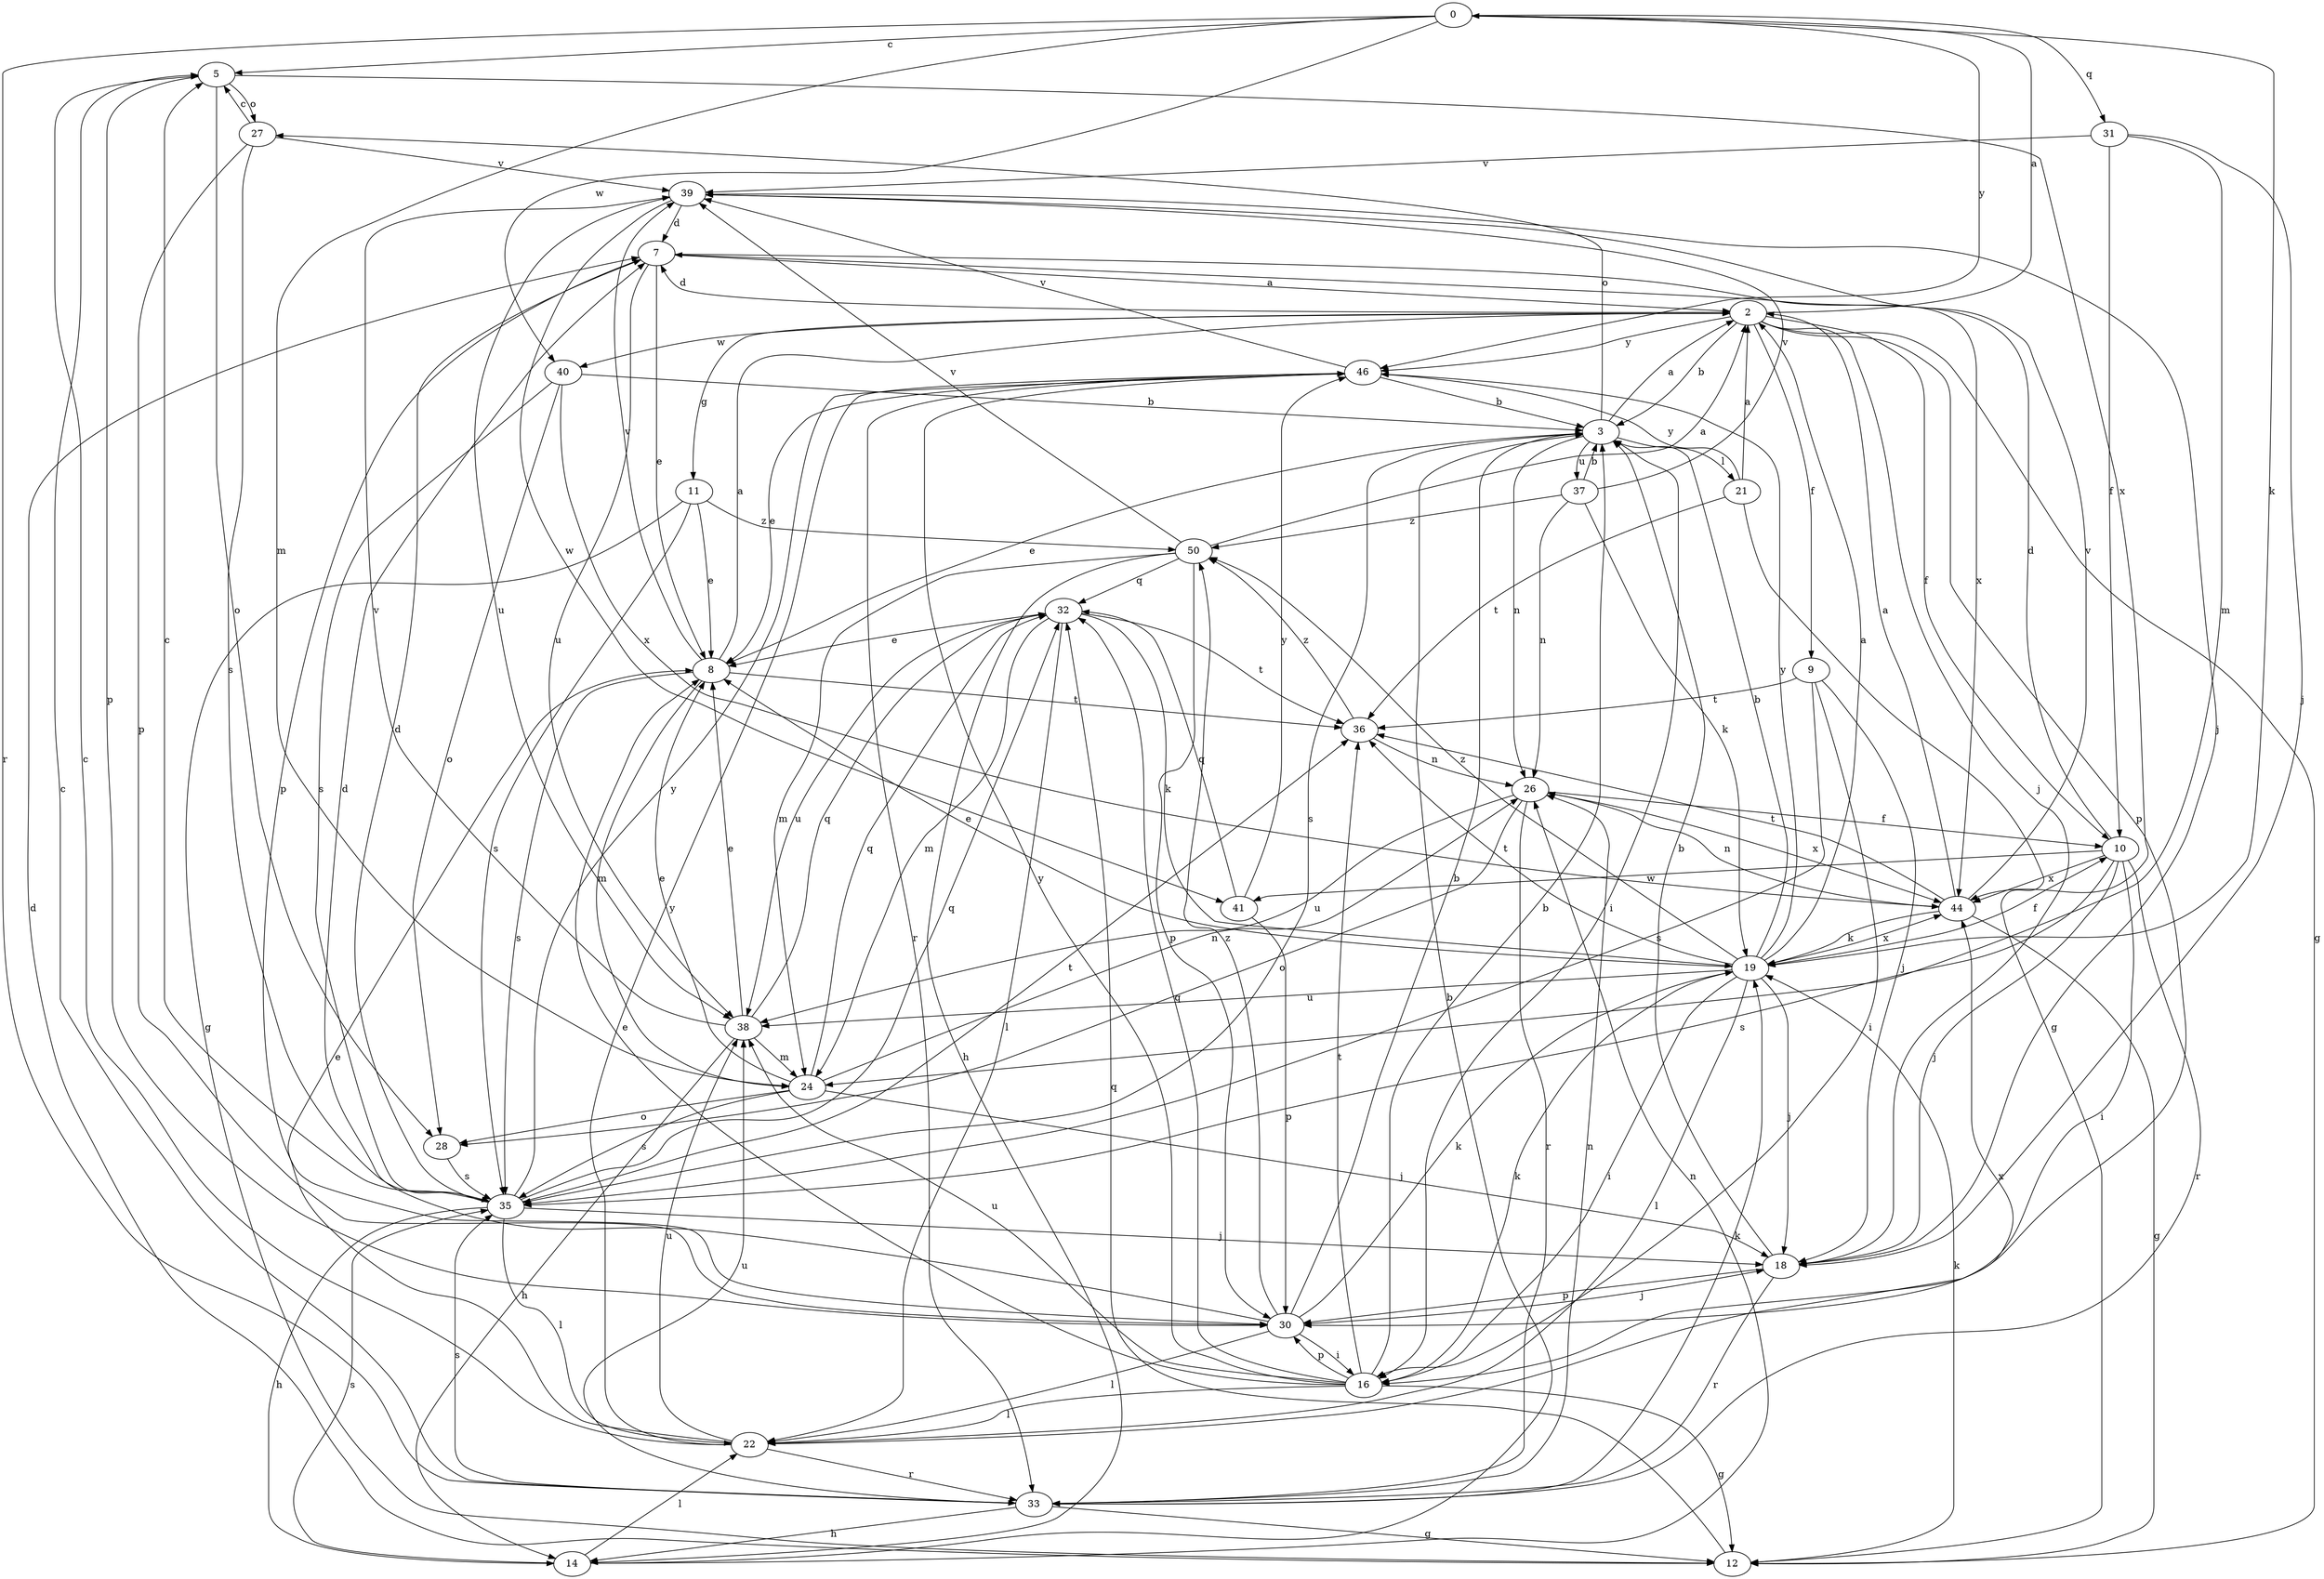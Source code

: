 strict digraph  {
0;
2;
3;
5;
7;
8;
9;
10;
11;
12;
14;
16;
18;
19;
21;
22;
24;
26;
27;
28;
30;
31;
32;
33;
35;
36;
37;
38;
39;
40;
41;
44;
46;
50;
0 -> 5  [label=c];
0 -> 19  [label=k];
0 -> 24  [label=m];
0 -> 31  [label=q];
0 -> 33  [label=r];
0 -> 40  [label=w];
0 -> 46  [label=y];
2 -> 0  [label=a];
2 -> 3  [label=b];
2 -> 7  [label=d];
2 -> 9  [label=f];
2 -> 10  [label=f];
2 -> 11  [label=g];
2 -> 12  [label=g];
2 -> 18  [label=j];
2 -> 30  [label=p];
2 -> 40  [label=w];
2 -> 46  [label=y];
3 -> 2  [label=a];
3 -> 8  [label=e];
3 -> 16  [label=i];
3 -> 21  [label=l];
3 -> 26  [label=n];
3 -> 27  [label=o];
3 -> 35  [label=s];
3 -> 37  [label=u];
5 -> 27  [label=o];
5 -> 28  [label=o];
5 -> 30  [label=p];
5 -> 44  [label=x];
7 -> 2  [label=a];
7 -> 8  [label=e];
7 -> 30  [label=p];
7 -> 38  [label=u];
7 -> 44  [label=x];
8 -> 2  [label=a];
8 -> 24  [label=m];
8 -> 35  [label=s];
8 -> 36  [label=t];
8 -> 39  [label=v];
9 -> 16  [label=i];
9 -> 18  [label=j];
9 -> 35  [label=s];
9 -> 36  [label=t];
10 -> 7  [label=d];
10 -> 16  [label=i];
10 -> 18  [label=j];
10 -> 33  [label=r];
10 -> 35  [label=s];
10 -> 41  [label=w];
10 -> 44  [label=x];
11 -> 8  [label=e];
11 -> 12  [label=g];
11 -> 35  [label=s];
11 -> 50  [label=z];
12 -> 7  [label=d];
12 -> 19  [label=k];
12 -> 32  [label=q];
14 -> 3  [label=b];
14 -> 22  [label=l];
14 -> 26  [label=n];
14 -> 35  [label=s];
16 -> 3  [label=b];
16 -> 8  [label=e];
16 -> 12  [label=g];
16 -> 19  [label=k];
16 -> 22  [label=l];
16 -> 30  [label=p];
16 -> 32  [label=q];
16 -> 36  [label=t];
16 -> 38  [label=u];
16 -> 46  [label=y];
18 -> 3  [label=b];
18 -> 30  [label=p];
18 -> 33  [label=r];
19 -> 2  [label=a];
19 -> 3  [label=b];
19 -> 8  [label=e];
19 -> 10  [label=f];
19 -> 16  [label=i];
19 -> 18  [label=j];
19 -> 22  [label=l];
19 -> 36  [label=t];
19 -> 38  [label=u];
19 -> 44  [label=x];
19 -> 46  [label=y];
19 -> 50  [label=z];
21 -> 2  [label=a];
21 -> 12  [label=g];
21 -> 36  [label=t];
21 -> 46  [label=y];
22 -> 5  [label=c];
22 -> 8  [label=e];
22 -> 33  [label=r];
22 -> 38  [label=u];
22 -> 44  [label=x];
22 -> 46  [label=y];
24 -> 8  [label=e];
24 -> 18  [label=j];
24 -> 26  [label=n];
24 -> 28  [label=o];
24 -> 32  [label=q];
24 -> 35  [label=s];
26 -> 10  [label=f];
26 -> 28  [label=o];
26 -> 33  [label=r];
26 -> 38  [label=u];
26 -> 44  [label=x];
27 -> 5  [label=c];
27 -> 30  [label=p];
27 -> 35  [label=s];
27 -> 39  [label=v];
28 -> 35  [label=s];
30 -> 3  [label=b];
30 -> 7  [label=d];
30 -> 16  [label=i];
30 -> 18  [label=j];
30 -> 19  [label=k];
30 -> 22  [label=l];
30 -> 50  [label=z];
31 -> 10  [label=f];
31 -> 18  [label=j];
31 -> 24  [label=m];
31 -> 39  [label=v];
32 -> 8  [label=e];
32 -> 19  [label=k];
32 -> 22  [label=l];
32 -> 24  [label=m];
32 -> 36  [label=t];
32 -> 38  [label=u];
33 -> 5  [label=c];
33 -> 12  [label=g];
33 -> 14  [label=h];
33 -> 19  [label=k];
33 -> 26  [label=n];
33 -> 35  [label=s];
33 -> 38  [label=u];
35 -> 5  [label=c];
35 -> 7  [label=d];
35 -> 14  [label=h];
35 -> 18  [label=j];
35 -> 22  [label=l];
35 -> 32  [label=q];
35 -> 36  [label=t];
35 -> 46  [label=y];
36 -> 26  [label=n];
36 -> 50  [label=z];
37 -> 3  [label=b];
37 -> 19  [label=k];
37 -> 26  [label=n];
37 -> 39  [label=v];
37 -> 50  [label=z];
38 -> 8  [label=e];
38 -> 14  [label=h];
38 -> 24  [label=m];
38 -> 32  [label=q];
38 -> 39  [label=v];
39 -> 7  [label=d];
39 -> 18  [label=j];
39 -> 38  [label=u];
39 -> 41  [label=w];
40 -> 3  [label=b];
40 -> 28  [label=o];
40 -> 35  [label=s];
40 -> 44  [label=x];
41 -> 30  [label=p];
41 -> 32  [label=q];
41 -> 46  [label=y];
44 -> 2  [label=a];
44 -> 12  [label=g];
44 -> 19  [label=k];
44 -> 26  [label=n];
44 -> 36  [label=t];
44 -> 39  [label=v];
46 -> 3  [label=b];
46 -> 8  [label=e];
46 -> 33  [label=r];
46 -> 39  [label=v];
50 -> 2  [label=a];
50 -> 14  [label=h];
50 -> 24  [label=m];
50 -> 30  [label=p];
50 -> 32  [label=q];
50 -> 39  [label=v];
}
